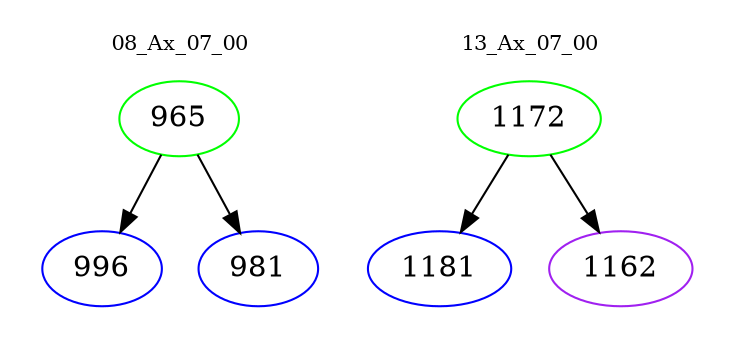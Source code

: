 digraph{
subgraph cluster_0 {
color = white
label = "08_Ax_07_00";
fontsize=10;
T0_965 [label="965", color="green"]
T0_965 -> T0_996 [color="black"]
T0_996 [label="996", color="blue"]
T0_965 -> T0_981 [color="black"]
T0_981 [label="981", color="blue"]
}
subgraph cluster_1 {
color = white
label = "13_Ax_07_00";
fontsize=10;
T1_1172 [label="1172", color="green"]
T1_1172 -> T1_1181 [color="black"]
T1_1181 [label="1181", color="blue"]
T1_1172 -> T1_1162 [color="black"]
T1_1162 [label="1162", color="purple"]
}
}

